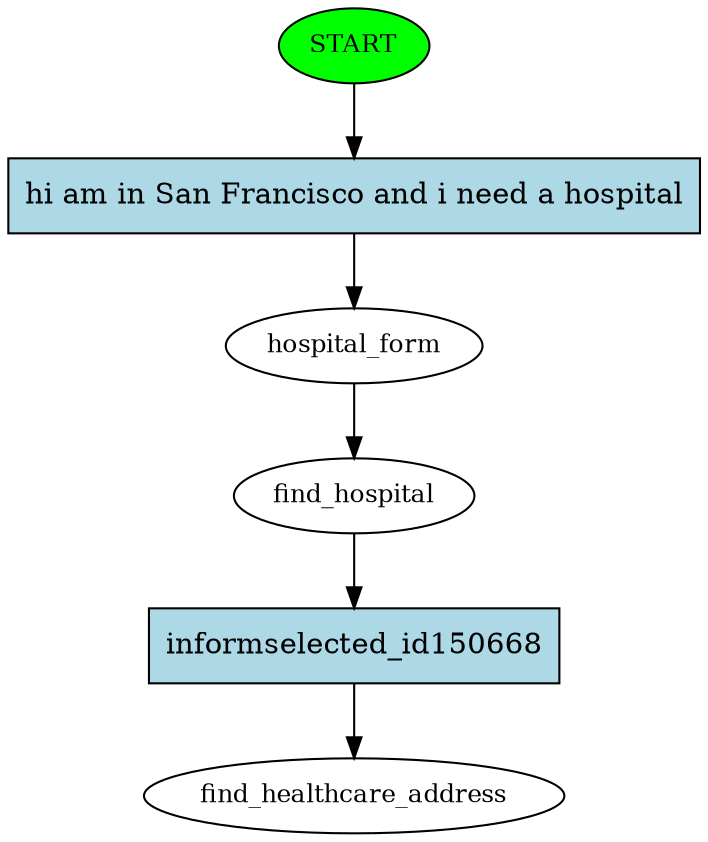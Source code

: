 digraph  {
0 [label=START, fillcolor=green, style=filled, fontsize=12, class="start active"];
1 [label=hospital_form, fontsize=12, class=active];
2 [label=find_hospital, fontsize=12, class=active];
3 [label=find_healthcare_address, fontsize=12, class="dashed active"];
4 [label="hi am in San Francisco and i need a hospital", shape=rect, style=filled, fillcolor=lightblue, class="intent active"];
5 [label=informselected_id150668, shape=rect, style=filled, fillcolor=lightblue, class="intent active"];
0 -> 4  [key=0, class=active];
1 -> 2  [key=NONE, label="", class=active];
2 -> 5  [key=0, class=active];
4 -> 1  [key=0, class=active];
5 -> 3  [key=0, class=active];
}

